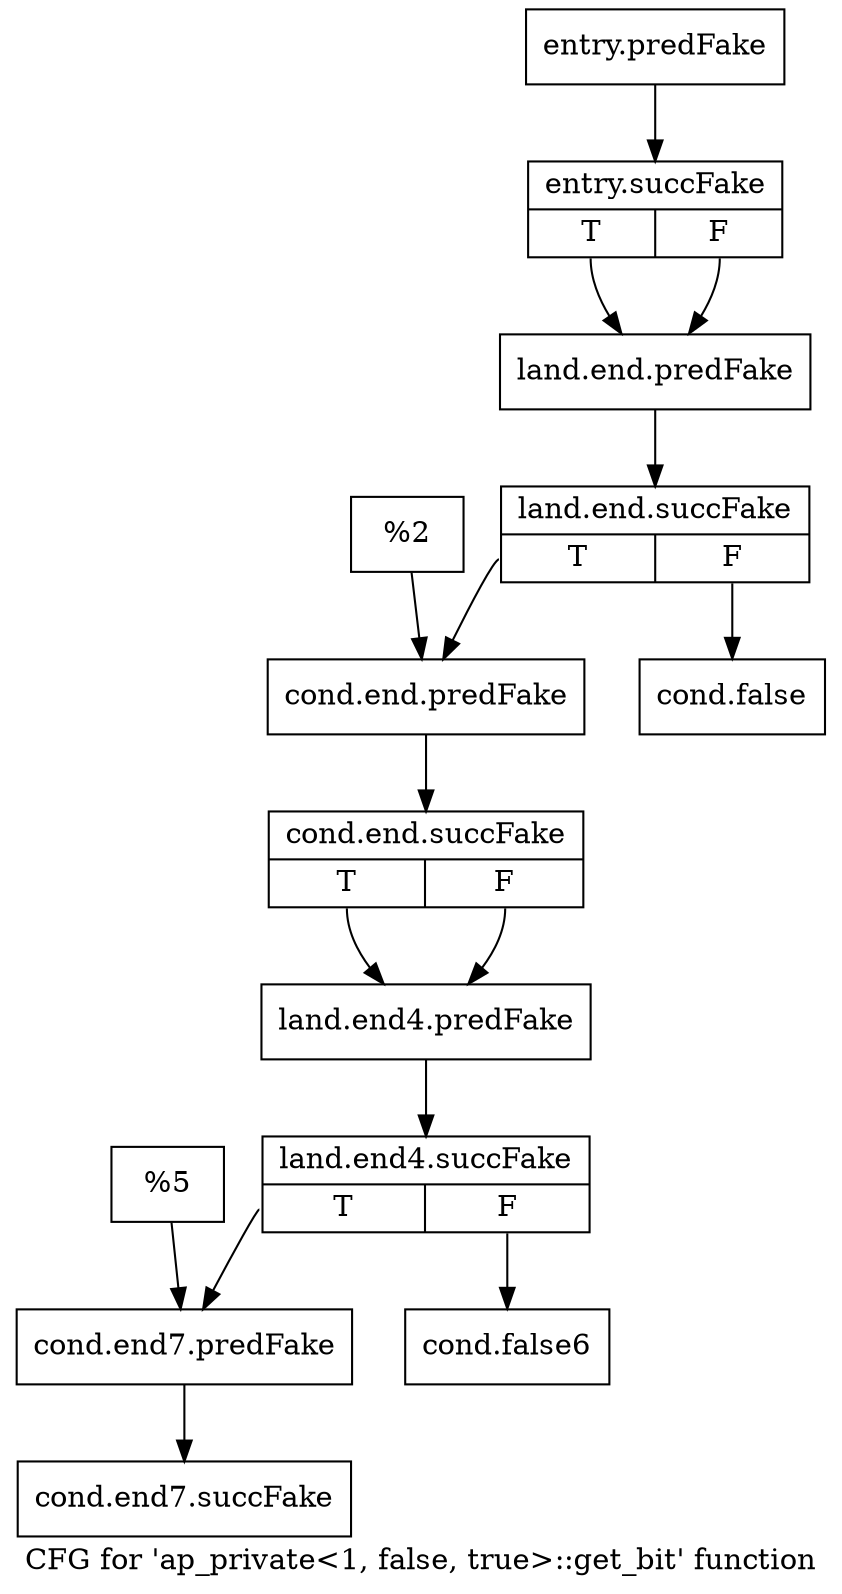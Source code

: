 digraph "CFG for 'ap_private\<1, false, true\>::get_bit' function" {
	label="CFG for 'ap_private\<1, false, true\>::get_bit' function";

	Node0x3b293a0 [shape=record,filename="",linenumber="",label="{entry.predFake}"];
	Node0x3b293a0 -> Node0x3b2d730[ callList="" memoryops="" filename="/tools/Xilinx/Vitis_HLS/2022.1/include/etc/ap_private.h" execusionnum="0"];
	Node0x3b2d730 [shape=record,filename="/tools/Xilinx/Vitis_HLS/2022.1/include/etc/ap_private.h",linenumber="2565",label="{entry.succFake|{<s0>T|<s1>F}}"];
	Node0x3b2d730:s0 -> Node0x3b2b920[ callList="" memoryops="" filename="" execusionnum="0"];
	Node0x3b2d730:s1 -> Node0x3b2b920;
	Node0x3b2b920 [shape=record,filename="/tools/Xilinx/Vitis_HLS/2022.1/include/etc/ap_private.h",linenumber="2565",label="{land.end.predFake}"];
	Node0x3b2b920 -> Node0x3e766e0[ callList="" memoryops="" filename="/tools/Xilinx/Vitis_HLS/2022.1/include/etc/ap_private.h" execusionnum="0"];
	Node0x3e766e0 [shape=record,filename="/tools/Xilinx/Vitis_HLS/2022.1/include/etc/ap_private.h",linenumber="2565",label="{land.end.succFake|{<s0>T|<s1>F}}"];
	Node0x3e766e0:s0 -> Node0x3b2ba60[ callList="" memoryops="" filename="/tools/Xilinx/Vitis_HLS/2022.1/include/etc/ap_private.h" execusionnum="0"];
	Node0x3e766e0:s1 -> Node0x3b2b9c0;
	Node0x3b2b9c0 [shape=record,filename="/tools/Xilinx/Vitis_HLS/2022.1/include/etc/ap_private.h",linenumber="2565",label="{cond.false}"];
	Node0x3b2ba10 [shape=record,filename="/tools/Xilinx/Vitis_HLS/2022.1/include/etc/ap_private.h",linenumber="2565",label="{%2}"];
	Node0x3b2ba10 -> Node0x3b2ba60;
	Node0x3b2ba60 [shape=record,filename="/tools/Xilinx/Vitis_HLS/2022.1/include/etc/ap_private.h",linenumber="2566",label="{cond.end.predFake}"];
	Node0x3b2ba60 -> Node0x3e768a0[ callList="" memoryops="" filename="/tools/Xilinx/Vitis_HLS/2022.1/include/etc/ap_private.h" execusionnum="0"];
	Node0x3e768a0 [shape=record,filename="/tools/Xilinx/Vitis_HLS/2022.1/include/etc/ap_private.h",linenumber="2566",label="{cond.end.succFake|{<s0>T|<s1>F}}"];
	Node0x3e768a0:s0 -> Node0x3b2bb00[ callList="" memoryops="" filename="" execusionnum="0"];
	Node0x3e768a0:s1 -> Node0x3b2bb00;
	Node0x3b2bb00 [shape=record,filename="/tools/Xilinx/Vitis_HLS/2022.1/include/etc/ap_private.h",linenumber="2566",label="{land.end4.predFake}"];
	Node0x3b2bb00 -> Node0x3e76a60[ callList="" memoryops="" filename="/tools/Xilinx/Vitis_HLS/2022.1/include/etc/ap_private.h" execusionnum="0"];
	Node0x3e76a60 [shape=record,filename="/tools/Xilinx/Vitis_HLS/2022.1/include/etc/ap_private.h",linenumber="2566",label="{land.end4.succFake|{<s0>T|<s1>F}}"];
	Node0x3e76a60:s0 -> Node0x3b2bc40[ callList="" memoryops="" filename="/tools/Xilinx/Vitis_HLS/2022.1/include/etc/ap_private.h" execusionnum="0"];
	Node0x3e76a60:s1 -> Node0x3b2bba0;
	Node0x3b2bba0 [shape=record,filename="/tools/Xilinx/Vitis_HLS/2022.1/include/etc/ap_private.h",linenumber="2566",label="{cond.false6}"];
	Node0x3b2bbf0 [shape=record,filename="/tools/Xilinx/Vitis_HLS/2022.1/include/etc/ap_private.h",linenumber="2566",label="{%5}"];
	Node0x3b2bbf0 -> Node0x3b2bc40;
	Node0x3b2bc40 [shape=record,filename="/tools/Xilinx/Vitis_HLS/2022.1/include/etc/ap_private.h",linenumber="2568",label="{cond.end7.predFake}"];
	Node0x3b2bc40 -> Node0x3e76c20[ callList="" memoryops="" filename="/tools/Xilinx/Vitis_HLS/2022.1/include/etc/ap_private.h" execusionnum="0"];
	Node0x3e76c20 [shape=record,filename="/tools/Xilinx/Vitis_HLS/2022.1/include/etc/ap_private.h",linenumber="2568",label="{cond.end7.succFake}"];
}
